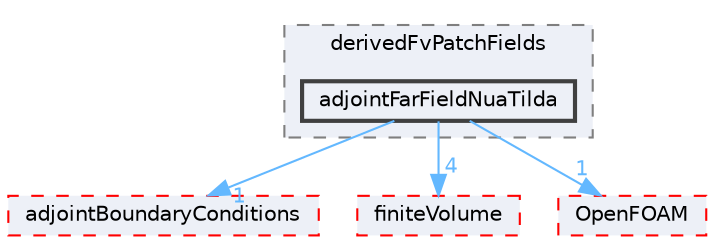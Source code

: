 digraph "src/optimisation/adjointOptimisation/adjoint/turbulenceModels/incompressibleAdjoint/adjointRAS/derivedFvPatchFields/adjointFarFieldNuaTilda"
{
 // LATEX_PDF_SIZE
  bgcolor="transparent";
  edge [fontname=Helvetica,fontsize=10,labelfontname=Helvetica,labelfontsize=10];
  node [fontname=Helvetica,fontsize=10,shape=box,height=0.2,width=0.4];
  compound=true
  subgraph clusterdir_dee64796cb0cb3643bf98dbe7f3e7597 {
    graph [ bgcolor="#edf0f7", pencolor="grey50", label="derivedFvPatchFields", fontname=Helvetica,fontsize=10 style="filled,dashed", URL="dir_dee64796cb0cb3643bf98dbe7f3e7597.html",tooltip=""]
  dir_3f6dda07da38e9a9f2241c983da019a2 [label="adjointFarFieldNuaTilda", fillcolor="#edf0f7", color="grey25", style="filled,bold", URL="dir_3f6dda07da38e9a9f2241c983da019a2.html",tooltip=""];
  }
  dir_1784f822592d39f816c839dc1a098cdb [label="adjointBoundaryConditions", fillcolor="#edf0f7", color="red", style="filled,dashed", URL="dir_1784f822592d39f816c839dc1a098cdb.html",tooltip=""];
  dir_9bd15774b555cf7259a6fa18f99fe99b [label="finiteVolume", fillcolor="#edf0f7", color="red", style="filled,dashed", URL="dir_9bd15774b555cf7259a6fa18f99fe99b.html",tooltip=""];
  dir_c5473ff19b20e6ec4dfe5c310b3778a8 [label="OpenFOAM", fillcolor="#edf0f7", color="red", style="filled,dashed", URL="dir_c5473ff19b20e6ec4dfe5c310b3778a8.html",tooltip=""];
  dir_3f6dda07da38e9a9f2241c983da019a2->dir_1784f822592d39f816c839dc1a098cdb [headlabel="1", labeldistance=1.5 headhref="dir_000035_000033.html" href="dir_000035_000033.html" color="steelblue1" fontcolor="steelblue1"];
  dir_3f6dda07da38e9a9f2241c983da019a2->dir_9bd15774b555cf7259a6fa18f99fe99b [headlabel="4", labeldistance=1.5 headhref="dir_000035_001387.html" href="dir_000035_001387.html" color="steelblue1" fontcolor="steelblue1"];
  dir_3f6dda07da38e9a9f2241c983da019a2->dir_c5473ff19b20e6ec4dfe5c310b3778a8 [headlabel="1", labeldistance=1.5 headhref="dir_000035_002695.html" href="dir_000035_002695.html" color="steelblue1" fontcolor="steelblue1"];
}

